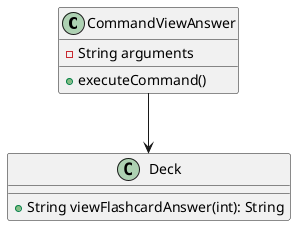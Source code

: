 @startuml
class CommandViewAnswer {
  - String arguments
  + executeCommand()
}

class Deck {
  + String viewFlashcardAnswer(int): String
}

CommandViewAnswer --> Deck
@enduml